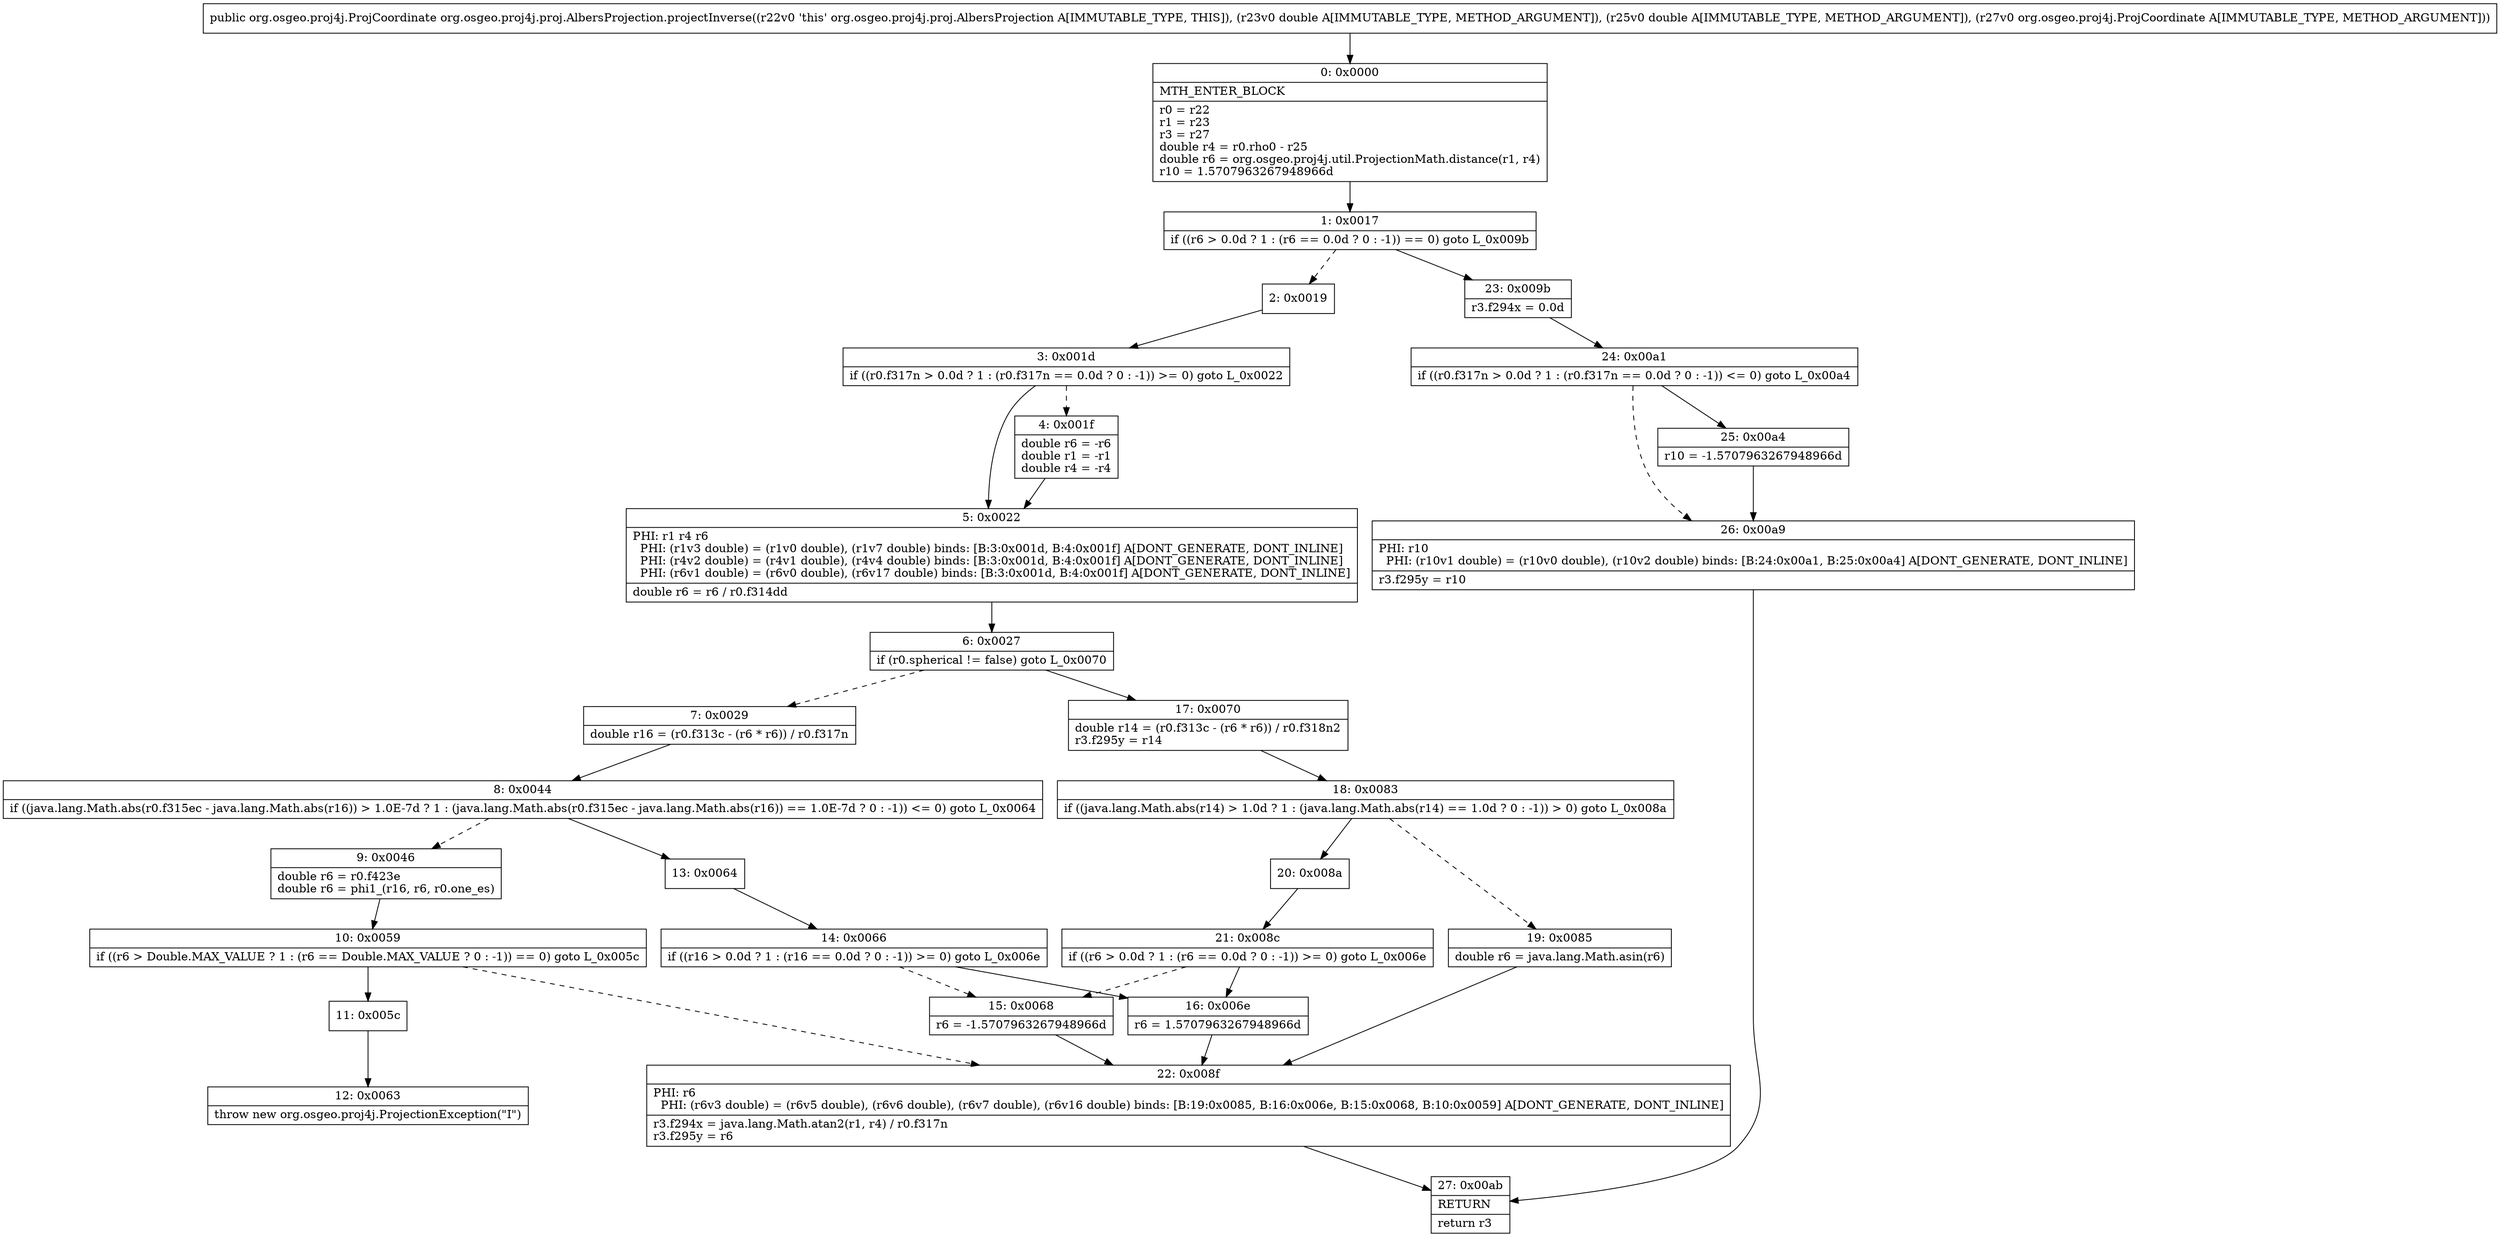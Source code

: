 digraph "CFG fororg.osgeo.proj4j.proj.AlbersProjection.projectInverse(DDLorg\/osgeo\/proj4j\/ProjCoordinate;)Lorg\/osgeo\/proj4j\/ProjCoordinate;" {
Node_0 [shape=record,label="{0\:\ 0x0000|MTH_ENTER_BLOCK\l|r0 = r22\lr1 = r23\lr3 = r27\ldouble r4 = r0.rho0 \- r25\ldouble r6 = org.osgeo.proj4j.util.ProjectionMath.distance(r1, r4)\lr10 = 1.5707963267948966d\l}"];
Node_1 [shape=record,label="{1\:\ 0x0017|if ((r6 \> 0.0d ? 1 : (r6 == 0.0d ? 0 : \-1)) == 0) goto L_0x009b\l}"];
Node_2 [shape=record,label="{2\:\ 0x0019}"];
Node_3 [shape=record,label="{3\:\ 0x001d|if ((r0.f317n \> 0.0d ? 1 : (r0.f317n == 0.0d ? 0 : \-1)) \>= 0) goto L_0x0022\l}"];
Node_4 [shape=record,label="{4\:\ 0x001f|double r6 = \-r6\ldouble r1 = \-r1\ldouble r4 = \-r4\l}"];
Node_5 [shape=record,label="{5\:\ 0x0022|PHI: r1 r4 r6 \l  PHI: (r1v3 double) = (r1v0 double), (r1v7 double) binds: [B:3:0x001d, B:4:0x001f] A[DONT_GENERATE, DONT_INLINE]\l  PHI: (r4v2 double) = (r4v1 double), (r4v4 double) binds: [B:3:0x001d, B:4:0x001f] A[DONT_GENERATE, DONT_INLINE]\l  PHI: (r6v1 double) = (r6v0 double), (r6v17 double) binds: [B:3:0x001d, B:4:0x001f] A[DONT_GENERATE, DONT_INLINE]\l|double r6 = r6 \/ r0.f314dd\l}"];
Node_6 [shape=record,label="{6\:\ 0x0027|if (r0.spherical != false) goto L_0x0070\l}"];
Node_7 [shape=record,label="{7\:\ 0x0029|double r16 = (r0.f313c \- (r6 * r6)) \/ r0.f317n\l}"];
Node_8 [shape=record,label="{8\:\ 0x0044|if ((java.lang.Math.abs(r0.f315ec \- java.lang.Math.abs(r16)) \> 1.0E\-7d ? 1 : (java.lang.Math.abs(r0.f315ec \- java.lang.Math.abs(r16)) == 1.0E\-7d ? 0 : \-1)) \<= 0) goto L_0x0064\l}"];
Node_9 [shape=record,label="{9\:\ 0x0046|double r6 = r0.f423e\ldouble r6 = phi1_(r16, r6, r0.one_es)\l}"];
Node_10 [shape=record,label="{10\:\ 0x0059|if ((r6 \> Double.MAX_VALUE ? 1 : (r6 == Double.MAX_VALUE ? 0 : \-1)) == 0) goto L_0x005c\l}"];
Node_11 [shape=record,label="{11\:\ 0x005c}"];
Node_12 [shape=record,label="{12\:\ 0x0063|throw new org.osgeo.proj4j.ProjectionException(\"I\")\l}"];
Node_13 [shape=record,label="{13\:\ 0x0064}"];
Node_14 [shape=record,label="{14\:\ 0x0066|if ((r16 \> 0.0d ? 1 : (r16 == 0.0d ? 0 : \-1)) \>= 0) goto L_0x006e\l}"];
Node_15 [shape=record,label="{15\:\ 0x0068|r6 = \-1.5707963267948966d\l}"];
Node_16 [shape=record,label="{16\:\ 0x006e|r6 = 1.5707963267948966d\l}"];
Node_17 [shape=record,label="{17\:\ 0x0070|double r14 = (r0.f313c \- (r6 * r6)) \/ r0.f318n2\lr3.f295y = r14\l}"];
Node_18 [shape=record,label="{18\:\ 0x0083|if ((java.lang.Math.abs(r14) \> 1.0d ? 1 : (java.lang.Math.abs(r14) == 1.0d ? 0 : \-1)) \> 0) goto L_0x008a\l}"];
Node_19 [shape=record,label="{19\:\ 0x0085|double r6 = java.lang.Math.asin(r6)\l}"];
Node_20 [shape=record,label="{20\:\ 0x008a}"];
Node_21 [shape=record,label="{21\:\ 0x008c|if ((r6 \> 0.0d ? 1 : (r6 == 0.0d ? 0 : \-1)) \>= 0) goto L_0x006e\l}"];
Node_22 [shape=record,label="{22\:\ 0x008f|PHI: r6 \l  PHI: (r6v3 double) = (r6v5 double), (r6v6 double), (r6v7 double), (r6v16 double) binds: [B:19:0x0085, B:16:0x006e, B:15:0x0068, B:10:0x0059] A[DONT_GENERATE, DONT_INLINE]\l|r3.f294x = java.lang.Math.atan2(r1, r4) \/ r0.f317n\lr3.f295y = r6\l}"];
Node_23 [shape=record,label="{23\:\ 0x009b|r3.f294x = 0.0d\l}"];
Node_24 [shape=record,label="{24\:\ 0x00a1|if ((r0.f317n \> 0.0d ? 1 : (r0.f317n == 0.0d ? 0 : \-1)) \<= 0) goto L_0x00a4\l}"];
Node_25 [shape=record,label="{25\:\ 0x00a4|r10 = \-1.5707963267948966d\l}"];
Node_26 [shape=record,label="{26\:\ 0x00a9|PHI: r10 \l  PHI: (r10v1 double) = (r10v0 double), (r10v2 double) binds: [B:24:0x00a1, B:25:0x00a4] A[DONT_GENERATE, DONT_INLINE]\l|r3.f295y = r10\l}"];
Node_27 [shape=record,label="{27\:\ 0x00ab|RETURN\l|return r3\l}"];
MethodNode[shape=record,label="{public org.osgeo.proj4j.ProjCoordinate org.osgeo.proj4j.proj.AlbersProjection.projectInverse((r22v0 'this' org.osgeo.proj4j.proj.AlbersProjection A[IMMUTABLE_TYPE, THIS]), (r23v0 double A[IMMUTABLE_TYPE, METHOD_ARGUMENT]), (r25v0 double A[IMMUTABLE_TYPE, METHOD_ARGUMENT]), (r27v0 org.osgeo.proj4j.ProjCoordinate A[IMMUTABLE_TYPE, METHOD_ARGUMENT])) }"];
MethodNode -> Node_0;
Node_0 -> Node_1;
Node_1 -> Node_2[style=dashed];
Node_1 -> Node_23;
Node_2 -> Node_3;
Node_3 -> Node_4[style=dashed];
Node_3 -> Node_5;
Node_4 -> Node_5;
Node_5 -> Node_6;
Node_6 -> Node_7[style=dashed];
Node_6 -> Node_17;
Node_7 -> Node_8;
Node_8 -> Node_9[style=dashed];
Node_8 -> Node_13;
Node_9 -> Node_10;
Node_10 -> Node_11;
Node_10 -> Node_22[style=dashed];
Node_11 -> Node_12;
Node_13 -> Node_14;
Node_14 -> Node_15[style=dashed];
Node_14 -> Node_16;
Node_15 -> Node_22;
Node_16 -> Node_22;
Node_17 -> Node_18;
Node_18 -> Node_19[style=dashed];
Node_18 -> Node_20;
Node_19 -> Node_22;
Node_20 -> Node_21;
Node_21 -> Node_16;
Node_21 -> Node_15[style=dashed];
Node_22 -> Node_27;
Node_23 -> Node_24;
Node_24 -> Node_25;
Node_24 -> Node_26[style=dashed];
Node_25 -> Node_26;
Node_26 -> Node_27;
}

